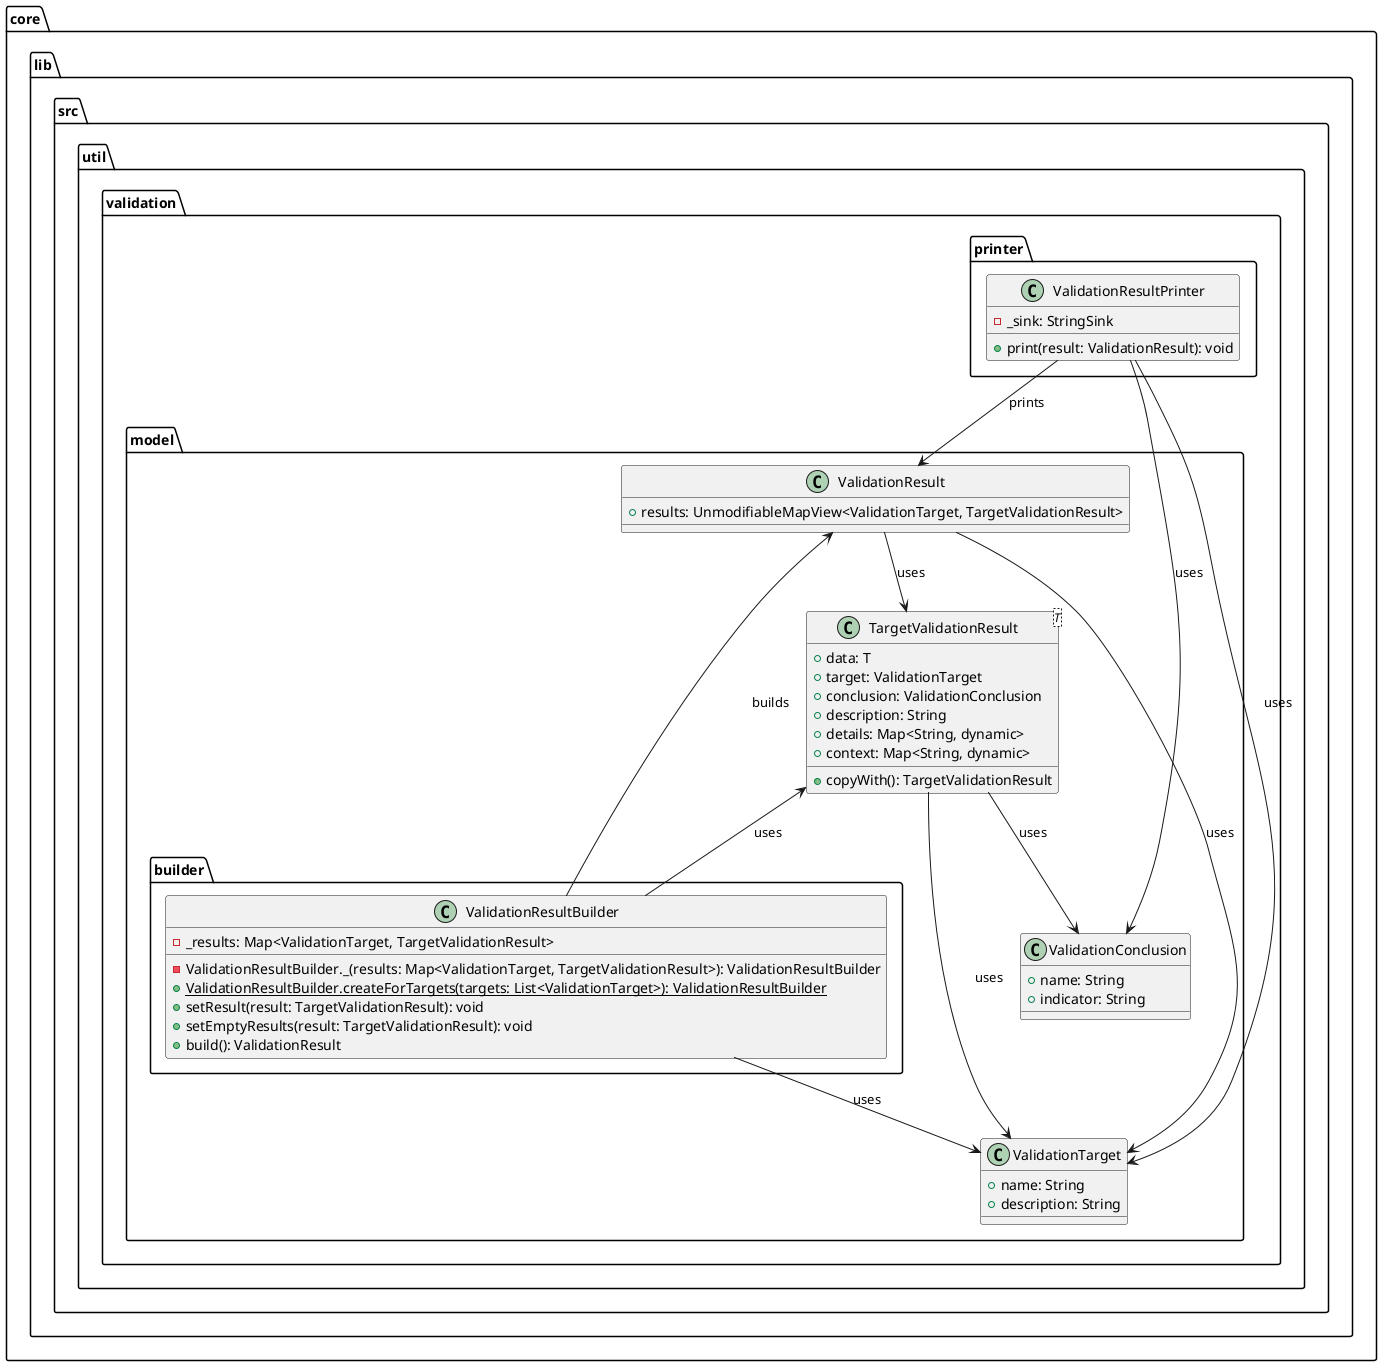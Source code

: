@startuml validation_output_class_diagram

package core.lib.src.util.validation {
    package model {
        package builder {
            class ValidationResultBuilder {
                - _results: Map<ValidationTarget, TargetValidationResult>

                - ValidationResultBuilder._(results: Map<ValidationTarget, TargetValidationResult>): ValidationResultBuilder
                + {static} ValidationResultBuilder.createForTargets(targets: List<ValidationTarget>): ValidationResultBuilder
                + setResult(result: TargetValidationResult): void
                + setEmptyResults(result: TargetValidationResult): void
                + build(): ValidationResult
            }
        }

        class ValidationTarget {
            + name: String
            + description: String
        }

        class ValidationConclusion {
            + name: String
            + indicator: String
        }

        class TargetValidationResult<T> {
            + data: T
            + target: ValidationTarget
            + conclusion: ValidationConclusion
            + description: String
            + details: Map<String, dynamic>
            + context: Map<String, dynamic>

            + copyWith(): TargetValidationResult
        }

        class ValidationResult{
            + results: UnmodifiableMapView<ValidationTarget, TargetValidationResult>
        }
    }

    package printer {
        class ValidationResultPrinter{
            - _sink: StringSink

            + print(result: ValidationResult): void
        }
    }
}

TargetValidationResult --> ValidationTarget : uses
TargetValidationResult --> ValidationConclusion : uses

ValidationResult --> TargetValidationResult : uses
ValidationResult --> ValidationTarget : uses

ValidationResultBuilder -up-> ValidationResult : builds
ValidationResultBuilder --> ValidationTarget : uses
ValidationResultBuilder -up-> TargetValidationResult : uses

ValidationResultPrinter --> ValidationConclusion : uses
ValidationResultPrinter --> ValidationTarget : uses
ValidationResultPrinter --> ValidationResult : prints

@enduml
